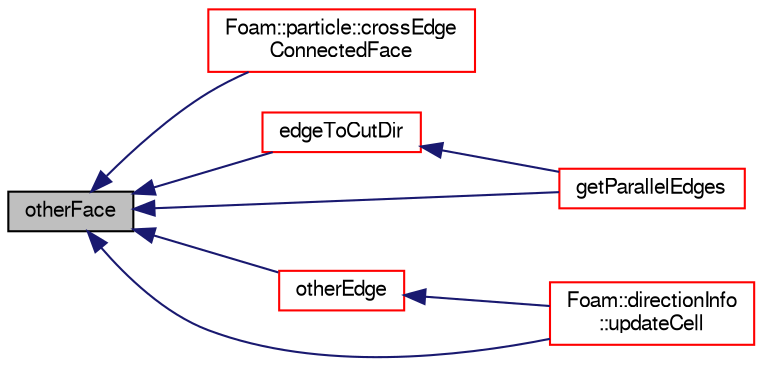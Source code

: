 digraph "otherFace"
{
  bgcolor="transparent";
  edge [fontname="FreeSans",fontsize="10",labelfontname="FreeSans",labelfontsize="10"];
  node [fontname="FreeSans",fontsize="10",shape=record];
  rankdir="LR";
  Node2020 [label="otherFace",height=0.2,width=0.4,color="black", fillcolor="grey75", style="filled", fontcolor="black"];
  Node2020 -> Node2021 [dir="back",color="midnightblue",fontsize="10",style="solid",fontname="FreeSans"];
  Node2021 [label="Foam::particle::crossEdge\lConnectedFace",height=0.2,width=0.4,color="red",URL="$a23586.html#ae442e1bec92480b4f50c527b934edddb",tooltip="Cross the from the given face across the given edge of the. "];
  Node2020 -> Node2027 [dir="back",color="midnightblue",fontsize="10",style="solid",fontname="FreeSans"];
  Node2027 [label="edgeToCutDir",height=0.2,width=0.4,color="red",URL="$a21153.html#aaae026ffd1b269c8a220c6bb1bc95fa7",tooltip="Given edge on hex find all &#39;parallel&#39; (i.e. non-connected) "];
  Node2027 -> Node2029 [dir="back",color="midnightblue",fontsize="10",style="solid",fontname="FreeSans"];
  Node2029 [label="getParallelEdges",height=0.2,width=0.4,color="red",URL="$a21153.html#ae148ab8affa9ff06dbc08eb830e20a41",tooltip="Given edge on hex find other &#39;parallel&#39;, non-connected edges. "];
  Node2020 -> Node2029 [dir="back",color="midnightblue",fontsize="10",style="solid",fontname="FreeSans"];
  Node2020 -> Node2036 [dir="back",color="midnightblue",fontsize="10",style="solid",fontname="FreeSans"];
  Node2036 [label="otherEdge",height=0.2,width=0.4,color="red",URL="$a21153.html#ae03c08ba46f970c3b70bfdd6fccdf664",tooltip="Return label of other edge (out of candidates edgeLabels) "];
  Node2036 -> Node2044 [dir="back",color="midnightblue",fontsize="10",style="solid",fontname="FreeSans"];
  Node2044 [label="Foam::directionInfo\l::updateCell",height=0.2,width=0.4,color="red",URL="$a21486.html#a590b938e5b9283bf1d9f095803dba398",tooltip="Influence of neighbouring face. "];
  Node2020 -> Node2044 [dir="back",color="midnightblue",fontsize="10",style="solid",fontname="FreeSans"];
}
